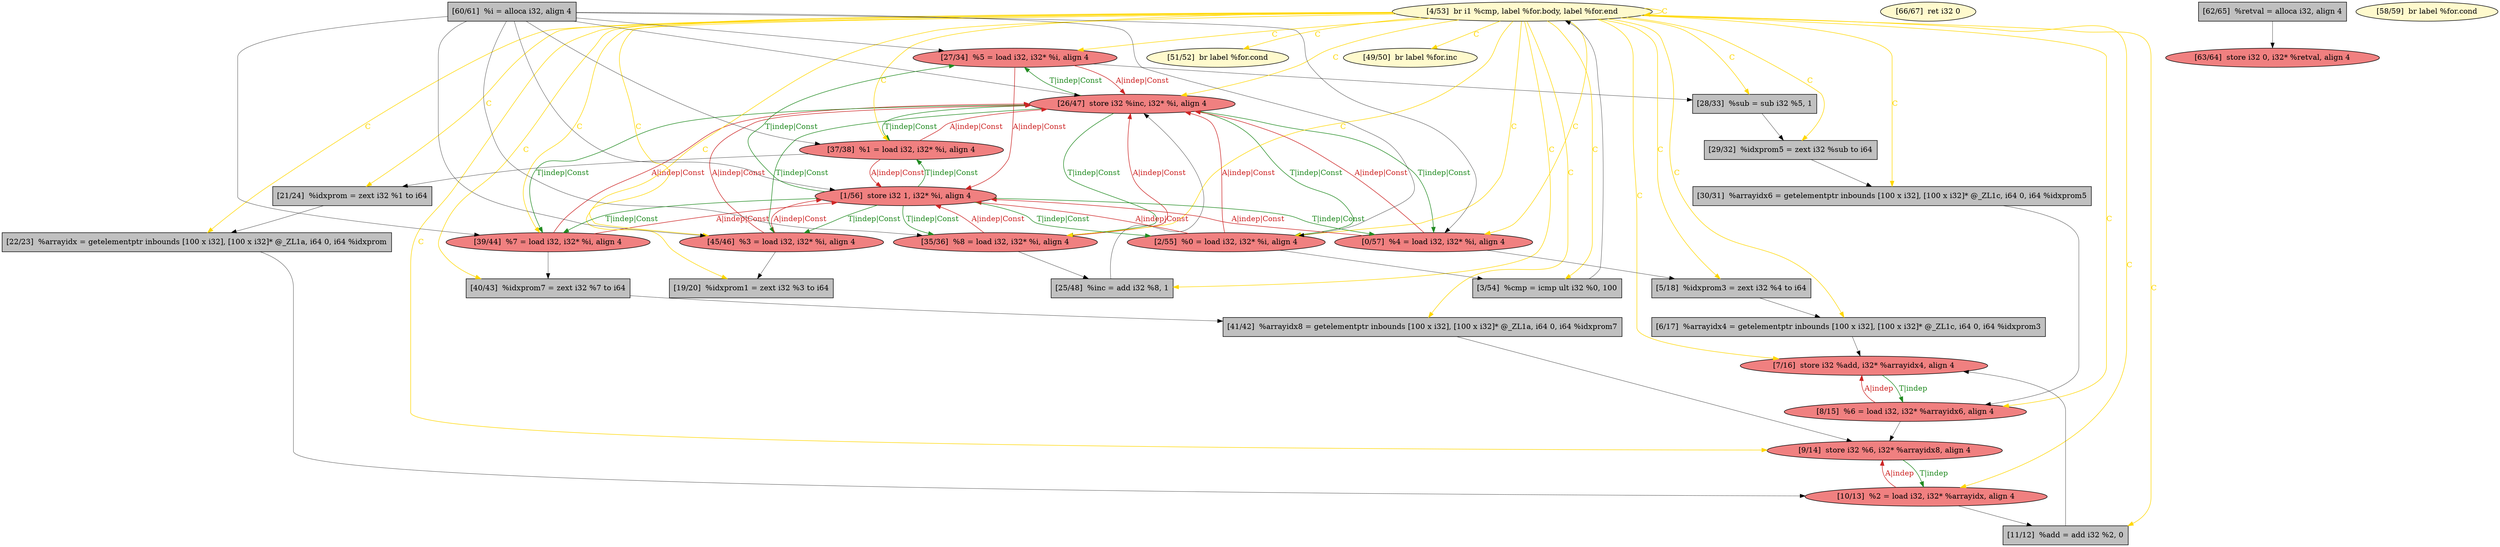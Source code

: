 
digraph G {


node63 [fillcolor=lightcoral,label="[7/16]  store i32 %add, i32* %arrayidx4, align 4",shape=ellipse,style=filled ]
node62 [fillcolor=lemonchiffon,label="[66/67]  ret i32 0",shape=ellipse,style=filled ]
node61 [fillcolor=lightcoral,label="[27/34]  %5 = load i32, i32* %i, align 4",shape=ellipse,style=filled ]
node60 [fillcolor=grey,label="[28/33]  %sub = sub i32 %5, 1",shape=rectangle,style=filled ]
node58 [fillcolor=lightcoral,label="[39/44]  %7 = load i32, i32* %i, align 4",shape=ellipse,style=filled ]
node57 [fillcolor=lightcoral,label="[26/47]  store i32 %inc, i32* %i, align 4",shape=ellipse,style=filled ]
node56 [fillcolor=lightcoral,label="[35/36]  %8 = load i32, i32* %i, align 4",shape=ellipse,style=filled ]
node59 [fillcolor=grey,label="[30/31]  %arrayidx6 = getelementptr inbounds [100 x i32], [100 x i32]* @_ZL1c, i64 0, i64 %idxprom5",shape=rectangle,style=filled ]
node53 [fillcolor=grey,label="[25/48]  %inc = add i32 %8, 1",shape=rectangle,style=filled ]
node52 [fillcolor=lightcoral,label="[9/14]  store i32 %6, i32* %arrayidx8, align 4",shape=ellipse,style=filled ]
node51 [fillcolor=grey,label="[29/32]  %idxprom5 = zext i32 %sub to i64",shape=rectangle,style=filled ]
node39 [fillcolor=lightcoral,label="[8/15]  %6 = load i32, i32* %arrayidx6, align 4",shape=ellipse,style=filled ]
node65 [fillcolor=grey,label="[5/18]  %idxprom3 = zext i32 %4 to i64",shape=rectangle,style=filled ]
node64 [fillcolor=grey,label="[6/17]  %arrayidx4 = getelementptr inbounds [100 x i32], [100 x i32]* @_ZL1c, i64 0, i64 %idxprom3",shape=rectangle,style=filled ]
node44 [fillcolor=grey,label="[19/20]  %idxprom1 = zext i32 %3 to i64",shape=rectangle,style=filled ]
node38 [fillcolor=lemonchiffon,label="[4/53]  br i1 %cmp, label %for.body, label %for.end",shape=ellipse,style=filled ]
node36 [fillcolor=grey,label="[41/42]  %arrayidx8 = getelementptr inbounds [100 x i32], [100 x i32]* @_ZL1a, i64 0, i64 %idxprom7",shape=rectangle,style=filled ]
node47 [fillcolor=lightcoral,label="[2/55]  %0 = load i32, i32* %i, align 4",shape=ellipse,style=filled ]
node50 [fillcolor=grey,label="[62/65]  %retval = alloca i32, align 4",shape=rectangle,style=filled ]
node34 [fillcolor=lightcoral,label="[0/57]  %4 = load i32, i32* %i, align 4",shape=ellipse,style=filled ]
node45 [fillcolor=lightcoral,label="[45/46]  %3 = load i32, i32* %i, align 4",shape=ellipse,style=filled ]
node54 [fillcolor=lemonchiffon,label="[51/52]  br label %for.cond",shape=ellipse,style=filled ]
node40 [fillcolor=lightcoral,label="[10/13]  %2 = load i32, i32* %arrayidx, align 4",shape=ellipse,style=filled ]
node67 [fillcolor=lightcoral,label="[63/64]  store i32 0, i32* %retval, align 4",shape=ellipse,style=filled ]
node48 [fillcolor=lemonchiffon,label="[49/50]  br label %for.inc",shape=ellipse,style=filled ]
node35 [fillcolor=lemonchiffon,label="[58/59]  br label %for.cond",shape=ellipse,style=filled ]
node49 [fillcolor=lightcoral,label="[37/38]  %1 = load i32, i32* %i, align 4",shape=ellipse,style=filled ]
node37 [fillcolor=grey,label="[11/12]  %add = add i32 %2, 0",shape=rectangle,style=filled ]
node41 [fillcolor=grey,label="[22/23]  %arrayidx = getelementptr inbounds [100 x i32], [100 x i32]* @_ZL1a, i64 0, i64 %idxprom",shape=rectangle,style=filled ]
node43 [fillcolor=grey,label="[21/24]  %idxprom = zext i32 %1 to i64",shape=rectangle,style=filled ]
node42 [fillcolor=grey,label="[60/61]  %i = alloca i32, align 4",shape=rectangle,style=filled ]
node66 [fillcolor=lightcoral,label="[1/56]  store i32 1, i32* %i, align 4",shape=ellipse,style=filled ]
node55 [fillcolor=grey,label="[40/43]  %idxprom7 = zext i32 %7 to i64",shape=rectangle,style=filled ]
node46 [fillcolor=grey,label="[3/54]  %cmp = icmp ult i32 %0, 100",shape=rectangle,style=filled ]

node38->node37 [style=solid,color=gold,label="C",penwidth=1.0,fontcolor=gold ]
node38->node44 [style=solid,color=gold,label="C",penwidth=1.0,fontcolor=gold ]
node38->node41 [style=solid,color=gold,label="C",penwidth=1.0,fontcolor=gold ]
node38->node43 [style=solid,color=gold,label="C",penwidth=1.0,fontcolor=gold ]
node38->node38 [style=solid,color=gold,label="C",penwidth=1.0,fontcolor=gold ]
node38->node47 [style=solid,color=gold,label="C",penwidth=1.0,fontcolor=gold ]
node38->node53 [style=solid,color=gold,label="C",penwidth=1.0,fontcolor=gold ]
node38->node57 [style=solid,color=gold,label="C",penwidth=1.0,fontcolor=gold ]
node42->node56 [style=solid,color=black,label="",penwidth=0.5,fontcolor=black ]
node38->node45 [style=solid,color=gold,label="C",penwidth=1.0,fontcolor=gold ]
node47->node46 [style=solid,color=black,label="",penwidth=0.5,fontcolor=black ]
node42->node57 [style=solid,color=black,label="",penwidth=0.5,fontcolor=black ]
node59->node39 [style=solid,color=black,label="",penwidth=0.5,fontcolor=black ]
node61->node57 [style=solid,color=firebrick3,label="A|indep|Const",penwidth=1.0,fontcolor=firebrick3 ]
node34->node65 [style=solid,color=black,label="",penwidth=0.5,fontcolor=black ]
node38->node51 [style=solid,color=gold,label="C",penwidth=1.0,fontcolor=gold ]
node42->node49 [style=solid,color=black,label="",penwidth=0.5,fontcolor=black ]
node38->node60 [style=solid,color=gold,label="C",penwidth=1.0,fontcolor=gold ]
node66->node56 [style=solid,color=forestgreen,label="T|indep|Const",penwidth=1.0,fontcolor=forestgreen ]
node39->node52 [style=solid,color=black,label="",penwidth=0.5,fontcolor=black ]
node38->node56 [style=solid,color=gold,label="C",penwidth=1.0,fontcolor=gold ]
node43->node41 [style=solid,color=black,label="",penwidth=0.5,fontcolor=black ]
node36->node52 [style=solid,color=black,label="",penwidth=0.5,fontcolor=black ]
node38->node59 [style=solid,color=gold,label="C",penwidth=1.0,fontcolor=gold ]
node56->node53 [style=solid,color=black,label="",penwidth=0.5,fontcolor=black ]
node38->node52 [style=solid,color=gold,label="C",penwidth=1.0,fontcolor=gold ]
node38->node58 [style=solid,color=gold,label="C",penwidth=1.0,fontcolor=gold ]
node38->node48 [style=solid,color=gold,label="C",penwidth=1.0,fontcolor=gold ]
node38->node36 [style=solid,color=gold,label="C",penwidth=1.0,fontcolor=gold ]
node61->node66 [style=solid,color=firebrick3,label="A|indep|Const",penwidth=1.0,fontcolor=firebrick3 ]
node55->node36 [style=solid,color=black,label="",penwidth=0.5,fontcolor=black ]
node57->node56 [style=solid,color=forestgreen,label="T|indep|Const",penwidth=1.0,fontcolor=forestgreen ]
node66->node58 [style=solid,color=forestgreen,label="T|indep|Const",penwidth=1.0,fontcolor=forestgreen ]
node38->node55 [style=solid,color=gold,label="C",penwidth=1.0,fontcolor=gold ]
node57->node58 [style=solid,color=forestgreen,label="T|indep|Const",penwidth=1.0,fontcolor=forestgreen ]
node66->node61 [style=solid,color=forestgreen,label="T|indep|Const",penwidth=1.0,fontcolor=forestgreen ]
node58->node57 [style=solid,color=firebrick3,label="A|indep|Const",penwidth=1.0,fontcolor=firebrick3 ]
node38->node39 [style=solid,color=gold,label="C",penwidth=1.0,fontcolor=gold ]
node57->node49 [style=solid,color=forestgreen,label="T|indep|Const",penwidth=1.0,fontcolor=forestgreen ]
node38->node65 [style=solid,color=gold,label="C",penwidth=1.0,fontcolor=gold ]
node61->node60 [style=solid,color=black,label="",penwidth=0.5,fontcolor=black ]
node37->node63 [style=solid,color=black,label="",penwidth=0.5,fontcolor=black ]
node56->node57 [style=solid,color=firebrick3,label="A|indep|Const",penwidth=1.0,fontcolor=firebrick3 ]
node57->node61 [style=solid,color=forestgreen,label="T|indep|Const",penwidth=1.0,fontcolor=forestgreen ]
node42->node45 [style=solid,color=black,label="",penwidth=0.5,fontcolor=black ]
node39->node63 [style=solid,color=firebrick3,label="A|indep",penwidth=1.0,fontcolor=firebrick3 ]
node53->node57 [style=solid,color=black,label="",penwidth=0.5,fontcolor=black ]
node38->node49 [style=solid,color=gold,label="C",penwidth=1.0,fontcolor=gold ]
node40->node37 [style=solid,color=black,label="",penwidth=0.5,fontcolor=black ]
node42->node58 [style=solid,color=black,label="",penwidth=0.5,fontcolor=black ]
node65->node64 [style=solid,color=black,label="",penwidth=0.5,fontcolor=black ]
node49->node66 [style=solid,color=firebrick3,label="A|indep|Const",penwidth=1.0,fontcolor=firebrick3 ]
node42->node34 [style=solid,color=black,label="",penwidth=0.5,fontcolor=black ]
node66->node34 [style=solid,color=forestgreen,label="T|indep|Const",penwidth=1.0,fontcolor=forestgreen ]
node60->node51 [style=solid,color=black,label="",penwidth=0.5,fontcolor=black ]
node66->node49 [style=solid,color=forestgreen,label="T|indep|Const",penwidth=1.0,fontcolor=forestgreen ]
node34->node66 [style=solid,color=firebrick3,label="A|indep|Const",penwidth=1.0,fontcolor=firebrick3 ]
node45->node57 [style=solid,color=firebrick3,label="A|indep|Const",penwidth=1.0,fontcolor=firebrick3 ]
node41->node40 [style=solid,color=black,label="",penwidth=0.5,fontcolor=black ]
node58->node55 [style=solid,color=black,label="",penwidth=0.5,fontcolor=black ]
node42->node61 [style=solid,color=black,label="",penwidth=0.5,fontcolor=black ]
node38->node54 [style=solid,color=gold,label="C",penwidth=1.0,fontcolor=gold ]
node38->node40 [style=solid,color=gold,label="C",penwidth=1.0,fontcolor=gold ]
node38->node63 [style=solid,color=gold,label="C",penwidth=1.0,fontcolor=gold ]
node38->node64 [style=solid,color=gold,label="C",penwidth=1.0,fontcolor=gold ]
node46->node38 [style=solid,color=black,label="",penwidth=0.5,fontcolor=black ]
node38->node46 [style=solid,color=gold,label="C",penwidth=1.0,fontcolor=gold ]
node50->node67 [style=solid,color=black,label="",penwidth=0.5,fontcolor=black ]
node51->node59 [style=solid,color=black,label="",penwidth=0.5,fontcolor=black ]
node63->node39 [style=solid,color=forestgreen,label="T|indep",penwidth=1.0,fontcolor=forestgreen ]
node66->node45 [style=solid,color=forestgreen,label="T|indep|Const",penwidth=1.0,fontcolor=forestgreen ]
node38->node34 [style=solid,color=gold,label="C",penwidth=1.0,fontcolor=gold ]
node34->node57 [style=solid,color=firebrick3,label="A|indep|Const",penwidth=1.0,fontcolor=firebrick3 ]
node49->node57 [style=solid,color=firebrick3,label="A|indep|Const",penwidth=1.0,fontcolor=firebrick3 ]
node40->node52 [style=solid,color=firebrick3,label="A|indep",penwidth=1.0,fontcolor=firebrick3 ]
node56->node66 [style=solid,color=firebrick3,label="A|indep|Const",penwidth=1.0,fontcolor=firebrick3 ]
node45->node66 [style=solid,color=firebrick3,label="A|indep|Const",penwidth=1.0,fontcolor=firebrick3 ]
node42->node47 [style=solid,color=black,label="",penwidth=0.5,fontcolor=black ]
node64->node63 [style=solid,color=black,label="",penwidth=0.5,fontcolor=black ]
node38->node61 [style=solid,color=gold,label="C",penwidth=1.0,fontcolor=gold ]
node58->node66 [style=solid,color=firebrick3,label="A|indep|Const",penwidth=1.0,fontcolor=firebrick3 ]
node66->node47 [style=solid,color=forestgreen,label="T|indep|Const",penwidth=1.0,fontcolor=forestgreen ]
node45->node44 [style=solid,color=black,label="",penwidth=0.5,fontcolor=black ]
node47->node66 [style=solid,color=firebrick3,label="A|indep|Const",penwidth=1.0,fontcolor=firebrick3 ]
node57->node47 [style=solid,color=forestgreen,label="T|indep|Const",penwidth=1.0,fontcolor=forestgreen ]
node57->node34 [style=solid,color=forestgreen,label="T|indep|Const",penwidth=1.0,fontcolor=forestgreen ]
node47->node57 [style=solid,color=firebrick3,label="A|indep|Const",penwidth=1.0,fontcolor=firebrick3 ]
node57->node45 [style=solid,color=forestgreen,label="T|indep|Const",penwidth=1.0,fontcolor=forestgreen ]
node49->node43 [style=solid,color=black,label="",penwidth=0.5,fontcolor=black ]
node42->node66 [style=solid,color=black,label="",penwidth=0.5,fontcolor=black ]
node52->node40 [style=solid,color=forestgreen,label="T|indep",penwidth=1.0,fontcolor=forestgreen ]


}
